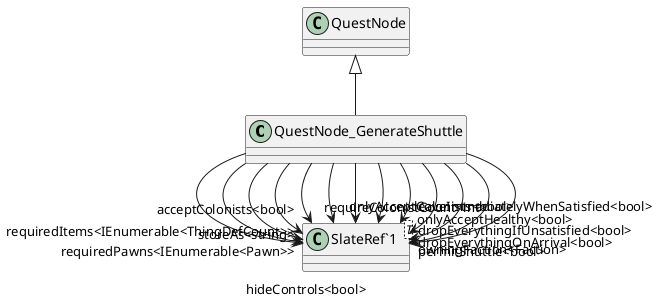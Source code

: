 @startuml
class QuestNode_GenerateShuttle {
}
class "SlateRef`1"<T> {
}
QuestNode <|-- QuestNode_GenerateShuttle
QuestNode_GenerateShuttle --> "storeAs<string>" "SlateRef`1"
QuestNode_GenerateShuttle --> "requiredPawns<IEnumerable<Pawn>>" "SlateRef`1"
QuestNode_GenerateShuttle --> "requiredItems<IEnumerable<ThingDefCount>>" "SlateRef`1"
QuestNode_GenerateShuttle --> "requireColonistCount<int>" "SlateRef`1"
QuestNode_GenerateShuttle --> "acceptColonists<bool>" "SlateRef`1"
QuestNode_GenerateShuttle --> "onlyAcceptColonists<bool>" "SlateRef`1"
QuestNode_GenerateShuttle --> "onlyAcceptHealthy<bool>" "SlateRef`1"
QuestNode_GenerateShuttle --> "leaveImmediatelyWhenSatisfied<bool>" "SlateRef`1"
QuestNode_GenerateShuttle --> "dropEverythingIfUnsatisfied<bool>" "SlateRef`1"
QuestNode_GenerateShuttle --> "dropEverythingOnArrival<bool>" "SlateRef`1"
QuestNode_GenerateShuttle --> "owningFaction<Faction>" "SlateRef`1"
QuestNode_GenerateShuttle --> "permitShuttle<bool>" "SlateRef`1"
QuestNode_GenerateShuttle --> "hideControls<bool>" "SlateRef`1"
@enduml

